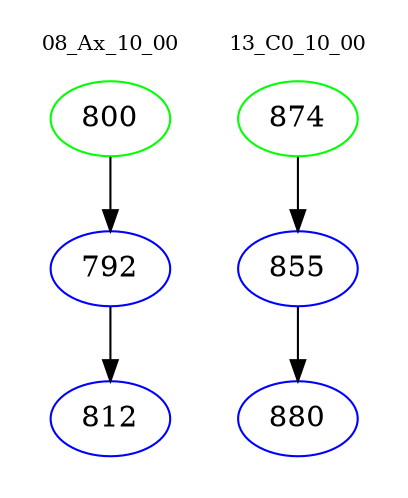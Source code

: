 digraph{
subgraph cluster_0 {
color = white
label = "08_Ax_10_00";
fontsize=10;
T0_800 [label="800", color="green"]
T0_800 -> T0_792 [color="black"]
T0_792 [label="792", color="blue"]
T0_792 -> T0_812 [color="black"]
T0_812 [label="812", color="blue"]
}
subgraph cluster_1 {
color = white
label = "13_C0_10_00";
fontsize=10;
T1_874 [label="874", color="green"]
T1_874 -> T1_855 [color="black"]
T1_855 [label="855", color="blue"]
T1_855 -> T1_880 [color="black"]
T1_880 [label="880", color="blue"]
}
}
